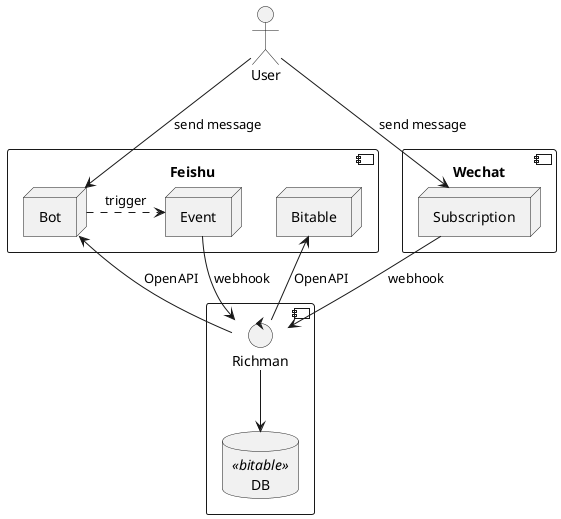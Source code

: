 @startuml

component {
    control Richman
    Database DB <<bitable>>

    Richman -down-> DB
}
component Wechat {
    node Subscription
}
component Feishu {
    node Bot
    node Bitable
    node Event

    Bot .right.> Event:trigger


}
Event -up-> Richman:webhook
Richman -up-> Bitable:OpenAPI
Richman -up-> Bot:OpenAPI

actor User

User -down-> Bot:send message
User -down-> Subscription:send message

Subscription -down-> Richman:webhook

@enduml